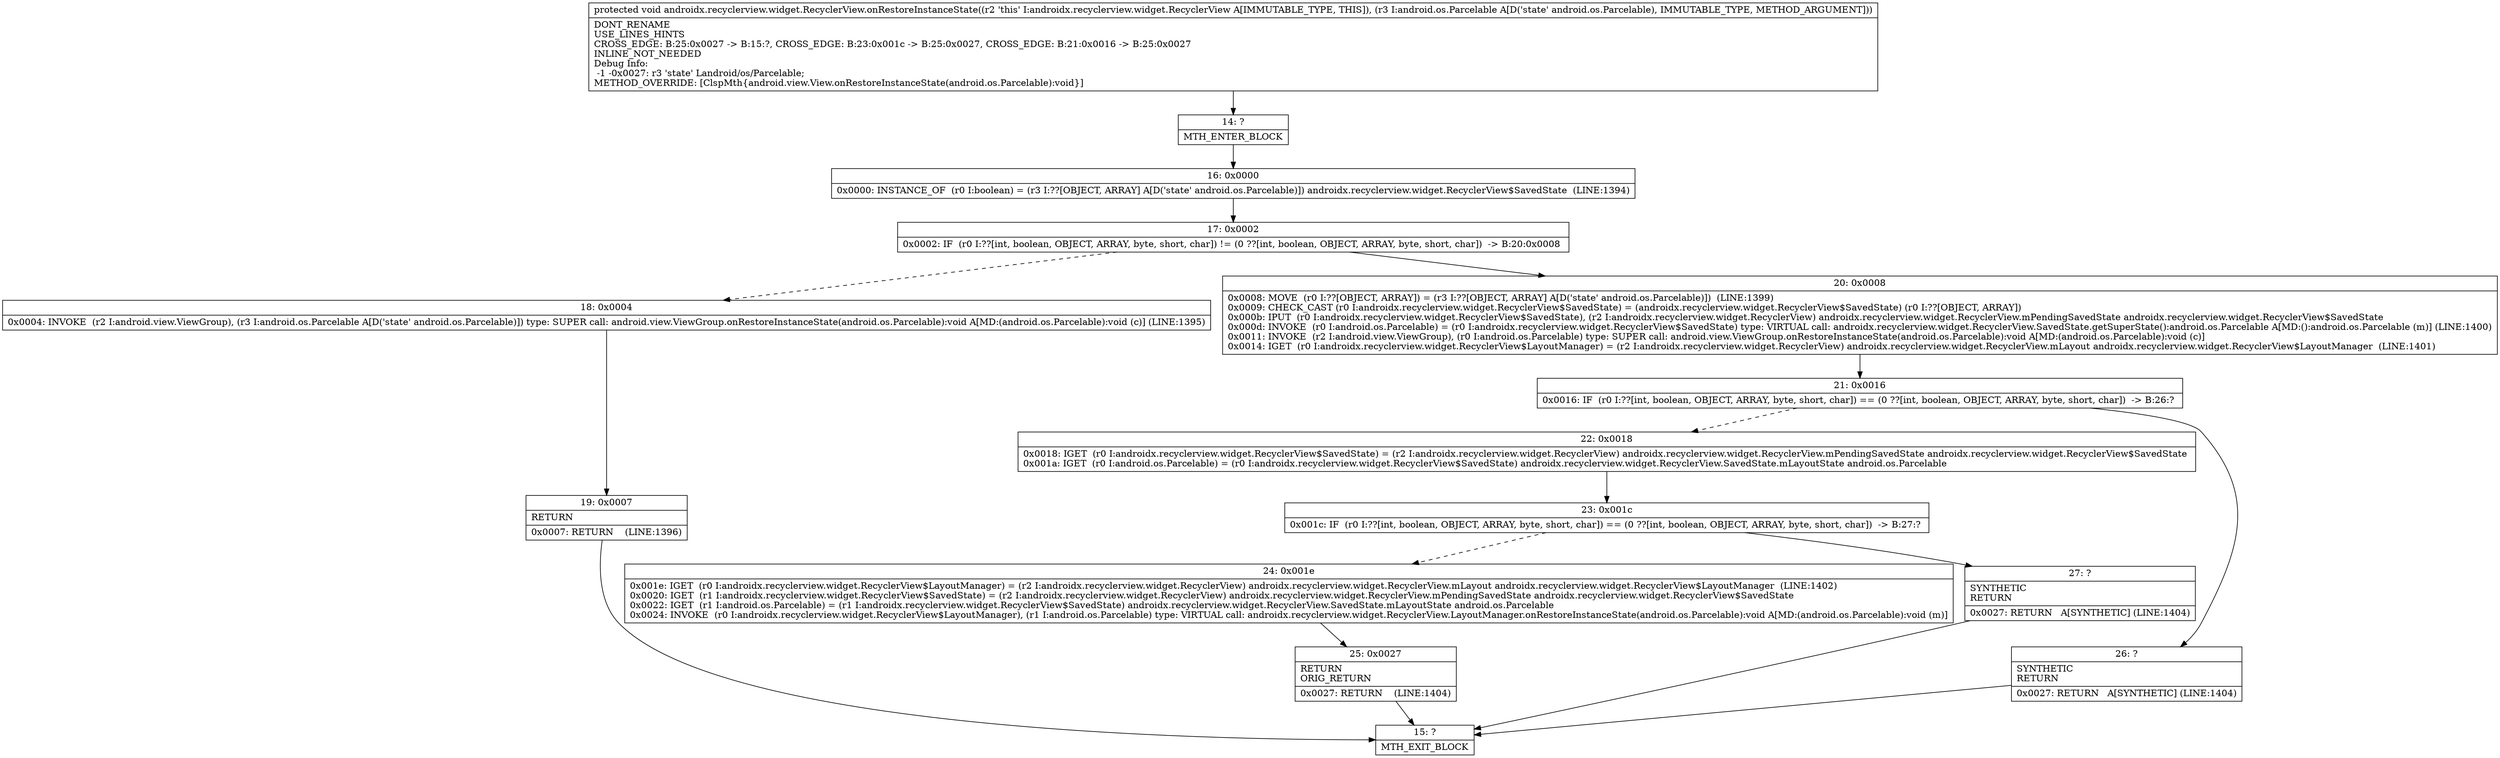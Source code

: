 digraph "CFG forandroidx.recyclerview.widget.RecyclerView.onRestoreInstanceState(Landroid\/os\/Parcelable;)V" {
Node_14 [shape=record,label="{14\:\ ?|MTH_ENTER_BLOCK\l}"];
Node_16 [shape=record,label="{16\:\ 0x0000|0x0000: INSTANCE_OF  (r0 I:boolean) = (r3 I:??[OBJECT, ARRAY] A[D('state' android.os.Parcelable)]) androidx.recyclerview.widget.RecyclerView$SavedState  (LINE:1394)\l}"];
Node_17 [shape=record,label="{17\:\ 0x0002|0x0002: IF  (r0 I:??[int, boolean, OBJECT, ARRAY, byte, short, char]) != (0 ??[int, boolean, OBJECT, ARRAY, byte, short, char])  \-\> B:20:0x0008 \l}"];
Node_18 [shape=record,label="{18\:\ 0x0004|0x0004: INVOKE  (r2 I:android.view.ViewGroup), (r3 I:android.os.Parcelable A[D('state' android.os.Parcelable)]) type: SUPER call: android.view.ViewGroup.onRestoreInstanceState(android.os.Parcelable):void A[MD:(android.os.Parcelable):void (c)] (LINE:1395)\l}"];
Node_19 [shape=record,label="{19\:\ 0x0007|RETURN\l|0x0007: RETURN    (LINE:1396)\l}"];
Node_15 [shape=record,label="{15\:\ ?|MTH_EXIT_BLOCK\l}"];
Node_20 [shape=record,label="{20\:\ 0x0008|0x0008: MOVE  (r0 I:??[OBJECT, ARRAY]) = (r3 I:??[OBJECT, ARRAY] A[D('state' android.os.Parcelable)])  (LINE:1399)\l0x0009: CHECK_CAST (r0 I:androidx.recyclerview.widget.RecyclerView$SavedState) = (androidx.recyclerview.widget.RecyclerView$SavedState) (r0 I:??[OBJECT, ARRAY]) \l0x000b: IPUT  (r0 I:androidx.recyclerview.widget.RecyclerView$SavedState), (r2 I:androidx.recyclerview.widget.RecyclerView) androidx.recyclerview.widget.RecyclerView.mPendingSavedState androidx.recyclerview.widget.RecyclerView$SavedState \l0x000d: INVOKE  (r0 I:android.os.Parcelable) = (r0 I:androidx.recyclerview.widget.RecyclerView$SavedState) type: VIRTUAL call: androidx.recyclerview.widget.RecyclerView.SavedState.getSuperState():android.os.Parcelable A[MD:():android.os.Parcelable (m)] (LINE:1400)\l0x0011: INVOKE  (r2 I:android.view.ViewGroup), (r0 I:android.os.Parcelable) type: SUPER call: android.view.ViewGroup.onRestoreInstanceState(android.os.Parcelable):void A[MD:(android.os.Parcelable):void (c)]\l0x0014: IGET  (r0 I:androidx.recyclerview.widget.RecyclerView$LayoutManager) = (r2 I:androidx.recyclerview.widget.RecyclerView) androidx.recyclerview.widget.RecyclerView.mLayout androidx.recyclerview.widget.RecyclerView$LayoutManager  (LINE:1401)\l}"];
Node_21 [shape=record,label="{21\:\ 0x0016|0x0016: IF  (r0 I:??[int, boolean, OBJECT, ARRAY, byte, short, char]) == (0 ??[int, boolean, OBJECT, ARRAY, byte, short, char])  \-\> B:26:? \l}"];
Node_22 [shape=record,label="{22\:\ 0x0018|0x0018: IGET  (r0 I:androidx.recyclerview.widget.RecyclerView$SavedState) = (r2 I:androidx.recyclerview.widget.RecyclerView) androidx.recyclerview.widget.RecyclerView.mPendingSavedState androidx.recyclerview.widget.RecyclerView$SavedState \l0x001a: IGET  (r0 I:android.os.Parcelable) = (r0 I:androidx.recyclerview.widget.RecyclerView$SavedState) androidx.recyclerview.widget.RecyclerView.SavedState.mLayoutState android.os.Parcelable \l}"];
Node_23 [shape=record,label="{23\:\ 0x001c|0x001c: IF  (r0 I:??[int, boolean, OBJECT, ARRAY, byte, short, char]) == (0 ??[int, boolean, OBJECT, ARRAY, byte, short, char])  \-\> B:27:? \l}"];
Node_24 [shape=record,label="{24\:\ 0x001e|0x001e: IGET  (r0 I:androidx.recyclerview.widget.RecyclerView$LayoutManager) = (r2 I:androidx.recyclerview.widget.RecyclerView) androidx.recyclerview.widget.RecyclerView.mLayout androidx.recyclerview.widget.RecyclerView$LayoutManager  (LINE:1402)\l0x0020: IGET  (r1 I:androidx.recyclerview.widget.RecyclerView$SavedState) = (r2 I:androidx.recyclerview.widget.RecyclerView) androidx.recyclerview.widget.RecyclerView.mPendingSavedState androidx.recyclerview.widget.RecyclerView$SavedState \l0x0022: IGET  (r1 I:android.os.Parcelable) = (r1 I:androidx.recyclerview.widget.RecyclerView$SavedState) androidx.recyclerview.widget.RecyclerView.SavedState.mLayoutState android.os.Parcelable \l0x0024: INVOKE  (r0 I:androidx.recyclerview.widget.RecyclerView$LayoutManager), (r1 I:android.os.Parcelable) type: VIRTUAL call: androidx.recyclerview.widget.RecyclerView.LayoutManager.onRestoreInstanceState(android.os.Parcelable):void A[MD:(android.os.Parcelable):void (m)]\l}"];
Node_25 [shape=record,label="{25\:\ 0x0027|RETURN\lORIG_RETURN\l|0x0027: RETURN    (LINE:1404)\l}"];
Node_27 [shape=record,label="{27\:\ ?|SYNTHETIC\lRETURN\l|0x0027: RETURN   A[SYNTHETIC] (LINE:1404)\l}"];
Node_26 [shape=record,label="{26\:\ ?|SYNTHETIC\lRETURN\l|0x0027: RETURN   A[SYNTHETIC] (LINE:1404)\l}"];
MethodNode[shape=record,label="{protected void androidx.recyclerview.widget.RecyclerView.onRestoreInstanceState((r2 'this' I:androidx.recyclerview.widget.RecyclerView A[IMMUTABLE_TYPE, THIS]), (r3 I:android.os.Parcelable A[D('state' android.os.Parcelable), IMMUTABLE_TYPE, METHOD_ARGUMENT]))  | DONT_RENAME\lUSE_LINES_HINTS\lCROSS_EDGE: B:25:0x0027 \-\> B:15:?, CROSS_EDGE: B:23:0x001c \-\> B:25:0x0027, CROSS_EDGE: B:21:0x0016 \-\> B:25:0x0027\lINLINE_NOT_NEEDED\lDebug Info:\l  \-1 \-0x0027: r3 'state' Landroid\/os\/Parcelable;\lMETHOD_OVERRIDE: [ClspMth\{android.view.View.onRestoreInstanceState(android.os.Parcelable):void\}]\l}"];
MethodNode -> Node_14;Node_14 -> Node_16;
Node_16 -> Node_17;
Node_17 -> Node_18[style=dashed];
Node_17 -> Node_20;
Node_18 -> Node_19;
Node_19 -> Node_15;
Node_20 -> Node_21;
Node_21 -> Node_22[style=dashed];
Node_21 -> Node_26;
Node_22 -> Node_23;
Node_23 -> Node_24[style=dashed];
Node_23 -> Node_27;
Node_24 -> Node_25;
Node_25 -> Node_15;
Node_27 -> Node_15;
Node_26 -> Node_15;
}

